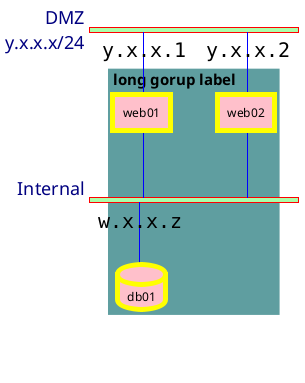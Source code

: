 @startuml
<style>
    nwdiagDiagram {
        network {
            BackgroundColor AAFFAA
            LineColor red
            ' LineThickness 10.0
            FontName Impact
            FontSize 18
            FontColor navy
        }
        server {
            BackgroundColor pink
            LineColor yellow
            LineThickness 5.0
        }
        arrow {
            FontSize 20
            FontName Monospaced
            LineColor blue
        }
        group {
            BackgroundColor cadetblue
            ' LineColor red
            ' LineThickness 20.0
            FontSize 15
            FontStyle bold
            Margin 50
            Padding 50
        }
    }
</style>
nwdiag {
    network DMZ {
        address = "y.x.x.x/24"
        web01 [address = "y.x.x.1"]
        web02 [address = "y.x.x.2"]
    }
    network Internal {
        web01
        web02
        db01 [address = "w.x.x.z" shape = database]
    }
    group {
        description = "long gorup label"
        web01
        web02
        db01
    }
}
@enduml